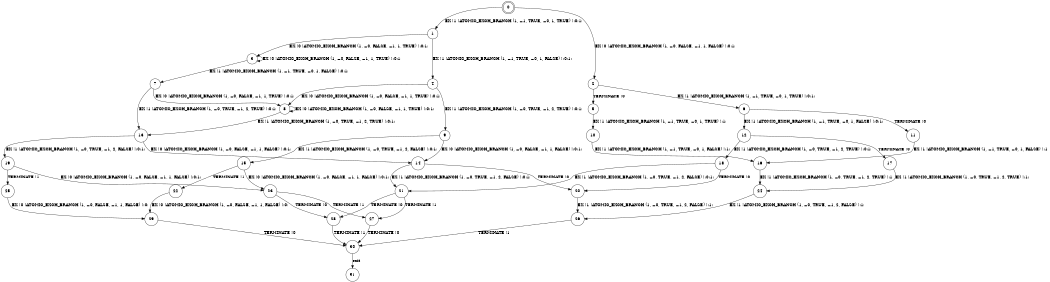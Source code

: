 digraph BCG {
size = "7, 10.5";
center = TRUE;
node [shape = circle];
0 [peripheries = 2];
0 -> 1 [label = "EX !1 !ATOMIC_EXCH_BRANCH (1, +1, TRUE, +0, 1, TRUE) !:0:1:"];
0 -> 2 [label = "EX !0 !ATOMIC_EXCH_BRANCH (1, +0, FALSE, +1, 1, FALSE) !:0:1:"];
1 -> 3 [label = "EX !0 !ATOMIC_EXCH_BRANCH (1, +0, FALSE, +1, 1, TRUE) !:0:1:"];
1 -> 4 [label = "EX !1 !ATOMIC_EXCH_BRANCH (1, +1, TRUE, +0, 1, FALSE) !:0:1:"];
2 -> 5 [label = "TERMINATE !0"];
2 -> 6 [label = "EX !1 !ATOMIC_EXCH_BRANCH (1, +1, TRUE, +0, 1, TRUE) !:0:1:"];
3 -> 7 [label = "EX !1 !ATOMIC_EXCH_BRANCH (1, +1, TRUE, +0, 1, FALSE) !:0:1:"];
3 -> 3 [label = "EX !0 !ATOMIC_EXCH_BRANCH (1, +0, FALSE, +1, 1, TRUE) !:0:1:"];
4 -> 8 [label = "EX !0 !ATOMIC_EXCH_BRANCH (1, +0, FALSE, +1, 1, TRUE) !:0:1:"];
4 -> 9 [label = "EX !1 !ATOMIC_EXCH_BRANCH (1, +0, TRUE, +1, 2, TRUE) !:0:1:"];
5 -> 10 [label = "EX !1 !ATOMIC_EXCH_BRANCH (1, +1, TRUE, +0, 1, TRUE) !:1:"];
6 -> 11 [label = "TERMINATE !0"];
6 -> 12 [label = "EX !1 !ATOMIC_EXCH_BRANCH (1, +1, TRUE, +0, 1, FALSE) !:0:1:"];
7 -> 13 [label = "EX !1 !ATOMIC_EXCH_BRANCH (1, +0, TRUE, +1, 2, TRUE) !:0:1:"];
7 -> 8 [label = "EX !0 !ATOMIC_EXCH_BRANCH (1, +0, FALSE, +1, 1, TRUE) !:0:1:"];
8 -> 13 [label = "EX !1 !ATOMIC_EXCH_BRANCH (1, +0, TRUE, +1, 2, TRUE) !:0:1:"];
8 -> 8 [label = "EX !0 !ATOMIC_EXCH_BRANCH (1, +0, FALSE, +1, 1, TRUE) !:0:1:"];
9 -> 14 [label = "EX !0 !ATOMIC_EXCH_BRANCH (1, +0, FALSE, +1, 1, FALSE) !:0:1:"];
9 -> 15 [label = "EX !1 !ATOMIC_EXCH_BRANCH (1, +0, TRUE, +1, 2, FALSE) !:0:1:"];
10 -> 16 [label = "EX !1 !ATOMIC_EXCH_BRANCH (1, +1, TRUE, +0, 1, FALSE) !:1:"];
11 -> 16 [label = "EX !1 !ATOMIC_EXCH_BRANCH (1, +1, TRUE, +0, 1, FALSE) !:1:"];
12 -> 17 [label = "TERMINATE !0"];
12 -> 18 [label = "EX !1 !ATOMIC_EXCH_BRANCH (1, +0, TRUE, +1, 2, TRUE) !:0:1:"];
13 -> 19 [label = "EX !1 !ATOMIC_EXCH_BRANCH (1, +0, TRUE, +1, 2, FALSE) !:0:1:"];
13 -> 14 [label = "EX !0 !ATOMIC_EXCH_BRANCH (1, +0, FALSE, +1, 1, FALSE) !:0:1:"];
14 -> 20 [label = "TERMINATE !0"];
14 -> 21 [label = "EX !1 !ATOMIC_EXCH_BRANCH (1, +0, TRUE, +1, 2, FALSE) !:0:1:"];
15 -> 22 [label = "TERMINATE !1"];
15 -> 23 [label = "EX !0 !ATOMIC_EXCH_BRANCH (1, +0, FALSE, +1, 1, FALSE) !:0:1:"];
16 -> 24 [label = "EX !1 !ATOMIC_EXCH_BRANCH (1, +0, TRUE, +1, 2, TRUE) !:1:"];
17 -> 24 [label = "EX !1 !ATOMIC_EXCH_BRANCH (1, +0, TRUE, +1, 2, TRUE) !:1:"];
18 -> 20 [label = "TERMINATE !0"];
18 -> 21 [label = "EX !1 !ATOMIC_EXCH_BRANCH (1, +0, TRUE, +1, 2, FALSE) !:0:1:"];
19 -> 25 [label = "TERMINATE !1"];
19 -> 23 [label = "EX !0 !ATOMIC_EXCH_BRANCH (1, +0, FALSE, +1, 1, FALSE) !:0:1:"];
20 -> 26 [label = "EX !1 !ATOMIC_EXCH_BRANCH (1, +0, TRUE, +1, 2, FALSE) !:1:"];
21 -> 27 [label = "TERMINATE !1"];
21 -> 28 [label = "TERMINATE !0"];
22 -> 29 [label = "EX !0 !ATOMIC_EXCH_BRANCH (1, +0, FALSE, +1, 1, FALSE) !:0:"];
23 -> 27 [label = "TERMINATE !1"];
23 -> 28 [label = "TERMINATE !0"];
24 -> 26 [label = "EX !1 !ATOMIC_EXCH_BRANCH (1, +0, TRUE, +1, 2, FALSE) !:1:"];
25 -> 29 [label = "EX !0 !ATOMIC_EXCH_BRANCH (1, +0, FALSE, +1, 1, FALSE) !:0:"];
26 -> 30 [label = "TERMINATE !1"];
27 -> 30 [label = "TERMINATE !0"];
28 -> 30 [label = "TERMINATE !1"];
29 -> 30 [label = "TERMINATE !0"];
30 -> 31 [label = "exit"];
}

